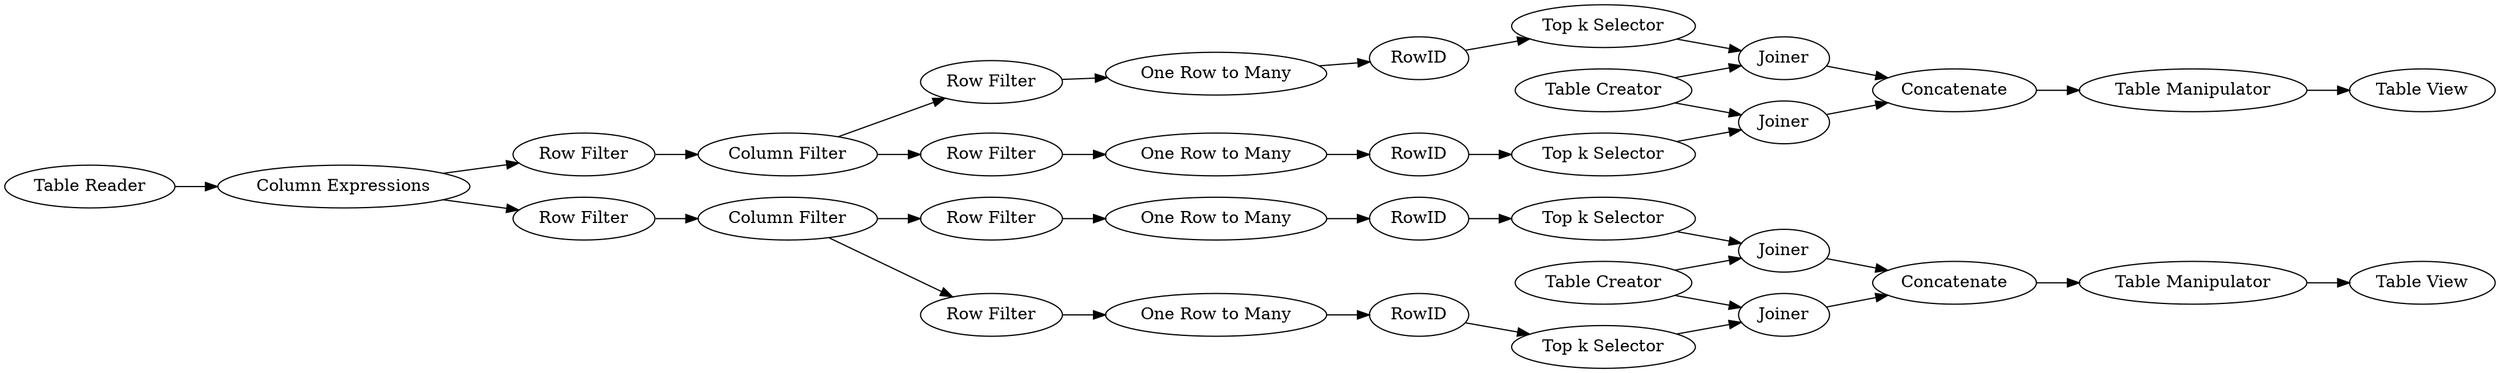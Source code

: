 digraph {
	"-5363676003302345999_12" [label="Row Filter"]
	"-5363676003302345999_4" [label="Column Expressions"]
	"-5363676003302345999_7" [label="Column Filter"]
	"-5363676003302345999_30" [label=Joiner]
	"-5363676003302345999_14" [label=RowID]
	"-5363676003302345999_23" [label=RowID]
	"-5363676003302345999_6" [label="Row Filter"]
	"-5363676003302345999_36" [label="Table Manipulator"]
	"-5363676003302345999_25" [label="Table Creator"]
	"-5363676003302345999_24" [label="Top k Selector"]
	"-5363676003302345999_32" [label=Concatenate]
	"-5363676003302345999_22" [label="One Row to Many"]
	"-5363676003302345999_10" [label="Row Filter"]
	"-5363676003302345999_37" [label="Table Manipulator"]
	"-5363676003302345999_19" [label="One Row to Many"]
	"-5363676003302345999_9" [label="Row Filter"]
	"-5363676003302345999_8" [label="Column Filter"]
	"-5363676003302345999_26" [label=Joiner]
	"-5363676003302345999_17" [label=RowID]
	"-5363676003302345999_5" [label="Row Filter"]
	"-5363676003302345999_28" [label="Table Creator"]
	"-5363676003302345999_34" [label="Table View"]
	"-5363676003302345999_18" [label="Top k Selector"]
	"-5363676003302345999_29" [label=Joiner]
	"-5363676003302345999_15" [label="Top k Selector"]
	"-5363676003302345999_11" [label="Row Filter"]
	"-5363676003302345999_35" [label="Table View"]
	"-5363676003302345999_21" [label="Top k Selector"]
	"-5363676003302345999_33" [label=Concatenate]
	"-5363676003302345999_1" [label="Table Reader"]
	"-5363676003302345999_13" [label="One Row to Many"]
	"-5363676003302345999_27" [label=Joiner]
	"-5363676003302345999_16" [label="One Row to Many"]
	"-5363676003302345999_20" [label=RowID]
	"-5363676003302345999_23" -> "-5363676003302345999_24"
	"-5363676003302345999_15" -> "-5363676003302345999_26"
	"-5363676003302345999_17" -> "-5363676003302345999_18"
	"-5363676003302345999_30" -> "-5363676003302345999_33"
	"-5363676003302345999_26" -> "-5363676003302345999_32"
	"-5363676003302345999_13" -> "-5363676003302345999_14"
	"-5363676003302345999_33" -> "-5363676003302345999_37"
	"-5363676003302345999_25" -> "-5363676003302345999_26"
	"-5363676003302345999_11" -> "-5363676003302345999_19"
	"-5363676003302345999_16" -> "-5363676003302345999_17"
	"-5363676003302345999_29" -> "-5363676003302345999_33"
	"-5363676003302345999_36" -> "-5363676003302345999_34"
	"-5363676003302345999_21" -> "-5363676003302345999_29"
	"-5363676003302345999_28" -> "-5363676003302345999_30"
	"-5363676003302345999_37" -> "-5363676003302345999_35"
	"-5363676003302345999_10" -> "-5363676003302345999_16"
	"-5363676003302345999_27" -> "-5363676003302345999_32"
	"-5363676003302345999_4" -> "-5363676003302345999_6"
	"-5363676003302345999_5" -> "-5363676003302345999_7"
	"-5363676003302345999_8" -> "-5363676003302345999_12"
	"-5363676003302345999_14" -> "-5363676003302345999_15"
	"-5363676003302345999_8" -> "-5363676003302345999_11"
	"-5363676003302345999_32" -> "-5363676003302345999_36"
	"-5363676003302345999_18" -> "-5363676003302345999_27"
	"-5363676003302345999_9" -> "-5363676003302345999_13"
	"-5363676003302345999_20" -> "-5363676003302345999_21"
	"-5363676003302345999_22" -> "-5363676003302345999_23"
	"-5363676003302345999_1" -> "-5363676003302345999_4"
	"-5363676003302345999_4" -> "-5363676003302345999_5"
	"-5363676003302345999_19" -> "-5363676003302345999_20"
	"-5363676003302345999_7" -> "-5363676003302345999_10"
	"-5363676003302345999_6" -> "-5363676003302345999_8"
	"-5363676003302345999_24" -> "-5363676003302345999_30"
	"-5363676003302345999_12" -> "-5363676003302345999_22"
	"-5363676003302345999_28" -> "-5363676003302345999_29"
	"-5363676003302345999_25" -> "-5363676003302345999_27"
	"-5363676003302345999_7" -> "-5363676003302345999_9"
	rankdir=LR
}
